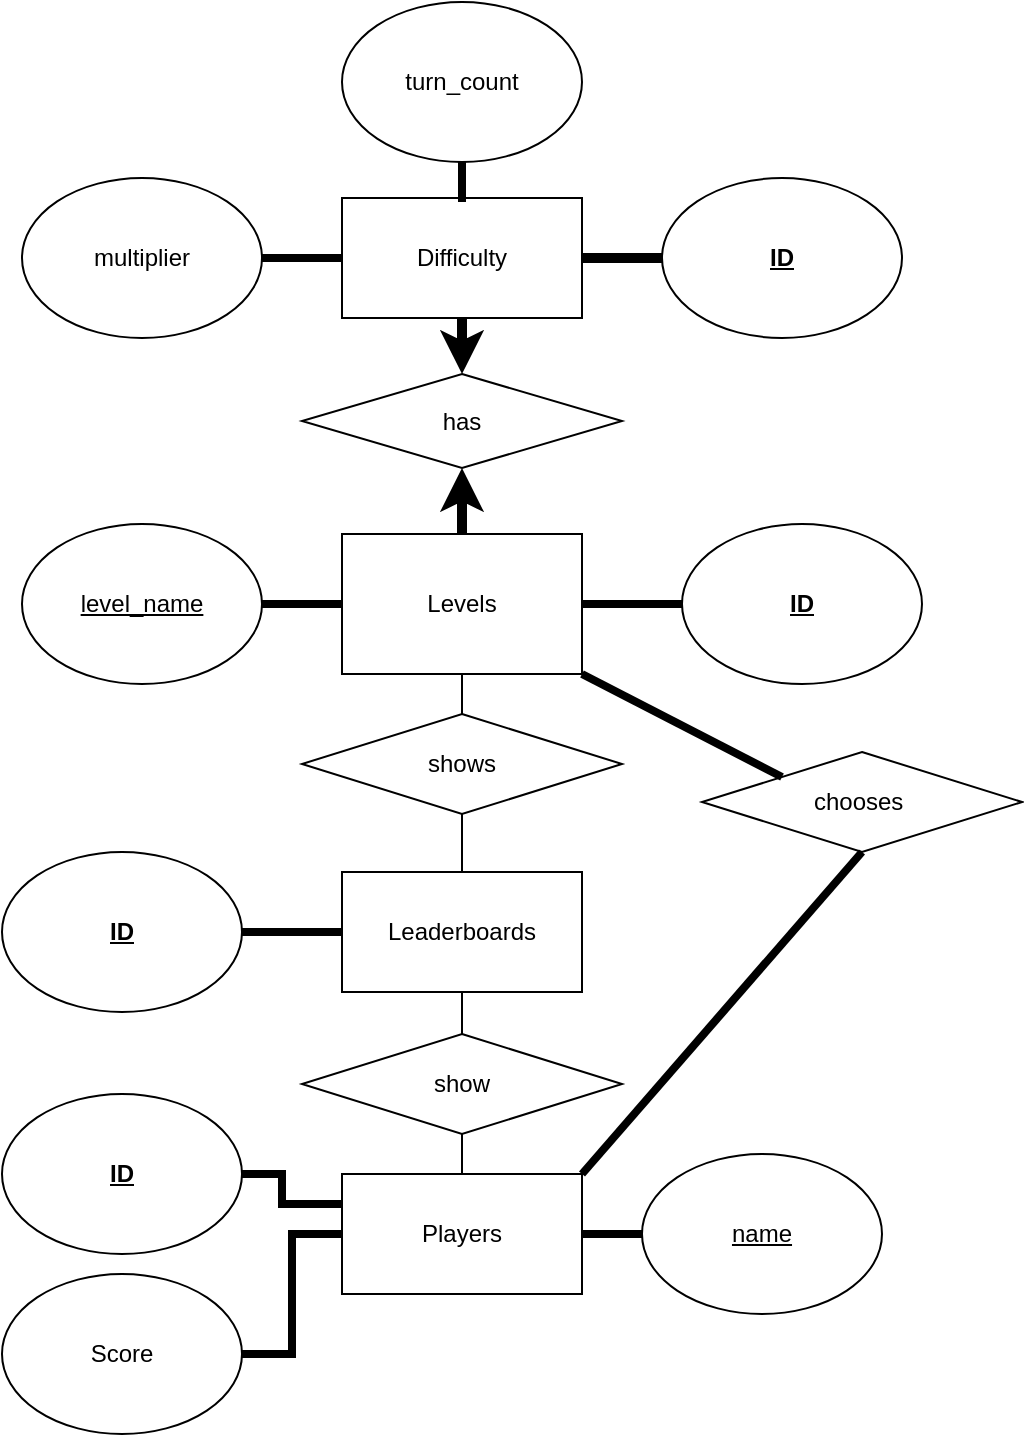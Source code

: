 <mxfile>
    <diagram id="zwr2NTJSVy2hOEmfJ7xO" name="Page-1">
        <mxGraphModel dx="1297" dy="1839" grid="1" gridSize="10" guides="1" tooltips="1" connect="1" arrows="1" fold="1" page="1" pageScale="1" pageWidth="850" pageHeight="1100" math="0" shadow="0">
            <root>
                <mxCell id="0"/>
                <mxCell id="1" parent="0"/>
                <mxCell id="21" value="" style="edgeStyle=orthogonalEdgeStyle;rounded=0;orthogonalLoop=1;jettySize=auto;html=1;endArrow=none;endFill=0;strokeWidth=1;" parent="1" source="3" target="20" edge="1">
                    <mxGeometry relative="1" as="geometry"/>
                </mxCell>
                <mxCell id="3" value="Players" style="rounded=0;whiteSpace=wrap;html=1;" parent="1" vertex="1">
                    <mxGeometry x="420" y="320" width="120" height="60" as="geometry"/>
                </mxCell>
                <mxCell id="6" value="Leaderboards" style="rounded=0;whiteSpace=wrap;html=1;" parent="1" vertex="1">
                    <mxGeometry x="420" y="169" width="120" height="60" as="geometry"/>
                </mxCell>
                <mxCell id="90" style="edgeStyle=orthogonalEdgeStyle;rounded=0;orthogonalLoop=1;jettySize=auto;html=1;exitX=1;exitY=0.5;exitDx=0;exitDy=0;entryX=0;entryY=0.25;entryDx=0;entryDy=0;endArrow=none;endFill=0;strokeWidth=4;" parent="1" source="7" target="3" edge="1">
                    <mxGeometry relative="1" as="geometry">
                        <Array as="points">
                            <mxPoint x="390" y="320"/>
                            <mxPoint x="390" y="335"/>
                        </Array>
                    </mxGeometry>
                </mxCell>
                <mxCell id="7" value="&lt;b&gt;&lt;u&gt;ID&lt;/u&gt;&lt;/b&gt;" style="ellipse;whiteSpace=wrap;html=1;" parent="1" vertex="1">
                    <mxGeometry x="250" y="280" width="120" height="80" as="geometry"/>
                </mxCell>
                <mxCell id="9" value="&lt;u&gt;name&lt;/u&gt;" style="ellipse;whiteSpace=wrap;html=1;" parent="1" vertex="1">
                    <mxGeometry x="570" y="310" width="120" height="80" as="geometry"/>
                </mxCell>
                <mxCell id="12" value="" style="endArrow=none;html=1;exitX=1;exitY=0.5;exitDx=0;exitDy=0;strokeWidth=4;" parent="1" source="3" target="9" edge="1">
                    <mxGeometry width="50" height="50" relative="1" as="geometry">
                        <mxPoint x="540" y="400" as="sourcePoint"/>
                        <mxPoint x="590" y="350" as="targetPoint"/>
                    </mxGeometry>
                </mxCell>
                <mxCell id="87" value="" style="edgeStyle=orthogonalEdgeStyle;rounded=0;orthogonalLoop=1;jettySize=auto;html=1;endArrow=none;endFill=0;strokeWidth=4;" parent="1" source="17" target="3" edge="1">
                    <mxGeometry relative="1" as="geometry"/>
                </mxCell>
                <mxCell id="17" value="Score" style="ellipse;whiteSpace=wrap;html=1;strokeWidth=1;" parent="1" vertex="1">
                    <mxGeometry x="250" y="370" width="120" height="80" as="geometry"/>
                </mxCell>
                <mxCell id="22" value="" style="edgeStyle=orthogonalEdgeStyle;rounded=0;orthogonalLoop=1;jettySize=auto;html=1;endArrow=none;endFill=0;strokeWidth=1;" parent="1" source="20" target="6" edge="1">
                    <mxGeometry relative="1" as="geometry"/>
                </mxCell>
                <mxCell id="20" value="show" style="rhombus;whiteSpace=wrap;html=1;strokeWidth=1;" parent="1" vertex="1">
                    <mxGeometry x="400" y="250" width="160" height="50" as="geometry"/>
                </mxCell>
                <mxCell id="38" value="" style="edgeStyle=orthogonalEdgeStyle;rounded=0;orthogonalLoop=1;jettySize=auto;html=1;endArrow=none;endFill=0;strokeWidth=4;" parent="1" source="23" target="6" edge="1">
                    <mxGeometry relative="1" as="geometry"/>
                </mxCell>
                <mxCell id="23" value="&lt;b&gt;&lt;u&gt;ID&lt;/u&gt;&lt;/b&gt;" style="ellipse;whiteSpace=wrap;html=1;strokeWidth=1;" parent="1" vertex="1">
                    <mxGeometry x="250" y="159" width="120" height="80" as="geometry"/>
                </mxCell>
                <mxCell id="85" value="" style="edgeStyle=orthogonalEdgeStyle;rounded=0;orthogonalLoop=1;jettySize=auto;html=1;endArrow=classic;endFill=1;strokeWidth=5;" parent="1" source="40" target="81" edge="1">
                    <mxGeometry relative="1" as="geometry"/>
                </mxCell>
                <mxCell id="40" value="Levels" style="rounded=0;whiteSpace=wrap;html=1;strokeWidth=1;" parent="1" vertex="1">
                    <mxGeometry x="420" width="120" height="70" as="geometry"/>
                </mxCell>
                <mxCell id="53" value="" style="edgeStyle=orthogonalEdgeStyle;rounded=0;orthogonalLoop=1;jettySize=auto;html=1;endArrow=none;endFill=0;strokeWidth=4;" parent="1" source="43" target="40" edge="1">
                    <mxGeometry relative="1" as="geometry"/>
                </mxCell>
                <mxCell id="43" value="&lt;u&gt;level_name&lt;/u&gt;" style="ellipse;whiteSpace=wrap;html=1;strokeWidth=1;" parent="1" vertex="1">
                    <mxGeometry x="260" y="-5" width="120" height="80" as="geometry"/>
                </mxCell>
                <mxCell id="45" value="shows" style="rhombus;whiteSpace=wrap;html=1;strokeWidth=1;" parent="1" vertex="1">
                    <mxGeometry x="400" y="90" width="160" height="50" as="geometry"/>
                </mxCell>
                <mxCell id="48" value="" style="endArrow=none;html=1;strokeWidth=1;entryX=0.5;entryY=1;entryDx=0;entryDy=0;" parent="1" source="6" target="45" edge="1">
                    <mxGeometry width="50" height="50" relative="1" as="geometry">
                        <mxPoint x="620" y="490" as="sourcePoint"/>
                        <mxPoint x="670" y="440" as="targetPoint"/>
                    </mxGeometry>
                </mxCell>
                <mxCell id="49" value="" style="endArrow=none;html=1;strokeWidth=1;entryX=0.5;entryY=0;entryDx=0;entryDy=0;" parent="1" source="40" target="45" edge="1">
                    <mxGeometry width="50" height="50" relative="1" as="geometry">
                        <mxPoint x="620" y="490" as="sourcePoint"/>
                        <mxPoint x="510" y="150" as="targetPoint"/>
                    </mxGeometry>
                </mxCell>
                <mxCell id="52" value="" style="edgeStyle=orthogonalEdgeStyle;rounded=0;orthogonalLoop=1;jettySize=auto;html=1;endArrow=none;endFill=0;strokeWidth=4;" parent="1" source="51" target="40" edge="1">
                    <mxGeometry relative="1" as="geometry"/>
                </mxCell>
                <mxCell id="51" value="&lt;b&gt;&lt;u&gt;ID&lt;/u&gt;&lt;/b&gt;" style="ellipse;whiteSpace=wrap;html=1;strokeWidth=1;" parent="1" vertex="1">
                    <mxGeometry x="590" y="-5" width="120" height="80" as="geometry"/>
                </mxCell>
                <mxCell id="76" value="" style="edgeStyle=orthogonalEdgeStyle;rounded=0;orthogonalLoop=1;jettySize=auto;html=1;endArrow=none;endFill=0;strokeWidth=4;" parent="1" source="69" target="75" edge="1">
                    <mxGeometry relative="1" as="geometry"/>
                </mxCell>
                <mxCell id="86" value="" style="edgeStyle=orthogonalEdgeStyle;rounded=0;orthogonalLoop=1;jettySize=auto;html=1;endArrow=classic;endFill=1;strokeWidth=5;" parent="1" source="69" target="81" edge="1">
                    <mxGeometry relative="1" as="geometry"/>
                </mxCell>
                <mxCell id="69" value="Difficulty" style="rounded=0;whiteSpace=wrap;html=1;strokeWidth=1;" parent="1" vertex="1">
                    <mxGeometry x="420" y="-168" width="120" height="60" as="geometry"/>
                </mxCell>
                <mxCell id="70" value="" style="edgeStyle=orthogonalEdgeStyle;rounded=0;orthogonalLoop=1;jettySize=auto;html=1;endArrow=none;endFill=0;strokeWidth=5;" parent="1" source="71" target="69" edge="1">
                    <mxGeometry relative="1" as="geometry"/>
                </mxCell>
                <mxCell id="71" value="&lt;b&gt;&lt;u&gt;ID&lt;/u&gt;&lt;/b&gt;" style="ellipse;whiteSpace=wrap;html=1;strokeWidth=1;" parent="1" vertex="1">
                    <mxGeometry x="580" y="-178" width="120" height="80" as="geometry"/>
                </mxCell>
                <mxCell id="84" value="" style="edgeStyle=orthogonalEdgeStyle;rounded=0;orthogonalLoop=1;jettySize=auto;html=1;endArrow=none;endFill=0;strokeWidth=4;" parent="1" source="73" target="69" edge="1">
                    <mxGeometry relative="1" as="geometry"/>
                </mxCell>
                <mxCell id="73" value="turn_count" style="ellipse;whiteSpace=wrap;html=1;strokeWidth=1;" parent="1" vertex="1">
                    <mxGeometry x="420" y="-266" width="120" height="80" as="geometry"/>
                </mxCell>
                <mxCell id="75" value="multiplier" style="ellipse;whiteSpace=wrap;html=1;strokeWidth=1;" parent="1" vertex="1">
                    <mxGeometry x="260" y="-178" width="120" height="80" as="geometry"/>
                </mxCell>
                <mxCell id="81" value="has" style="rhombus;whiteSpace=wrap;html=1;strokeWidth=1;" parent="1" vertex="1">
                    <mxGeometry x="400" y="-80" width="160" height="47" as="geometry"/>
                </mxCell>
                <mxCell id="93" value="chooses&amp;nbsp;" style="rhombus;whiteSpace=wrap;html=1;strokeWidth=1;" parent="1" vertex="1">
                    <mxGeometry x="600" y="109" width="160" height="50" as="geometry"/>
                </mxCell>
                <mxCell id="99" value="" style="endArrow=none;html=1;strokeWidth=4;entryX=1;entryY=1;entryDx=0;entryDy=0;exitX=0;exitY=0;exitDx=0;exitDy=0;" parent="1" source="93" target="40" edge="1">
                    <mxGeometry width="50" height="50" relative="1" as="geometry">
                        <mxPoint x="660" y="200" as="sourcePoint"/>
                        <mxPoint x="710" y="150" as="targetPoint"/>
                    </mxGeometry>
                </mxCell>
                <mxCell id="106" value="" style="endArrow=none;html=1;exitX=1;exitY=0;exitDx=0;exitDy=0;entryX=0.5;entryY=1;entryDx=0;entryDy=0;strokeWidth=4;" parent="1" source="3" target="93" edge="1">
                    <mxGeometry width="50" height="50" relative="1" as="geometry">
                        <mxPoint x="630" y="209" as="sourcePoint"/>
                        <mxPoint x="680" y="159" as="targetPoint"/>
                    </mxGeometry>
                </mxCell>
            </root>
        </mxGraphModel>
    </diagram>
</mxfile>